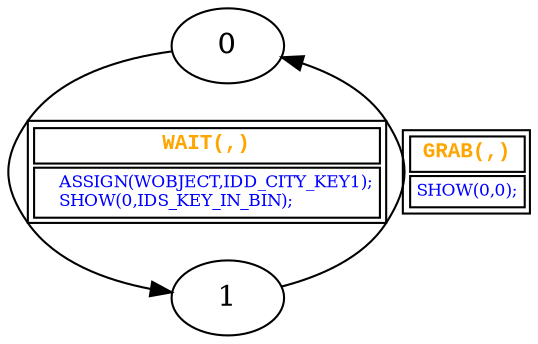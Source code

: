 digraph {
 node [shape=oval];
"0" -> "1"[fontcolor=orange, label=< <table border="1"><tr><td><font face="Courier New" point-size="10"><b>WAIT(,)<br align="left"/></b></font></td></tr>
<tr><td><font point-size="8" color ="blue">    ASSIGN(WOBJECT,IDD_CITY_KEY1);<br align="left"/>    SHOW(0,IDS_KEY_IN_BIN);<br align="left"/></font></td></tr></table>>];
"1" -> "0"[fontcolor=orange, label=< <table border="1"><tr><td><font face="Courier New" point-size="10"><b>GRAB(,)<br align="left"/></b></font></td></tr>
<tr><td><font point-size="8" color ="blue">SHOW(0,0);<br align="left"/></font></td></tr></table>>];
}
